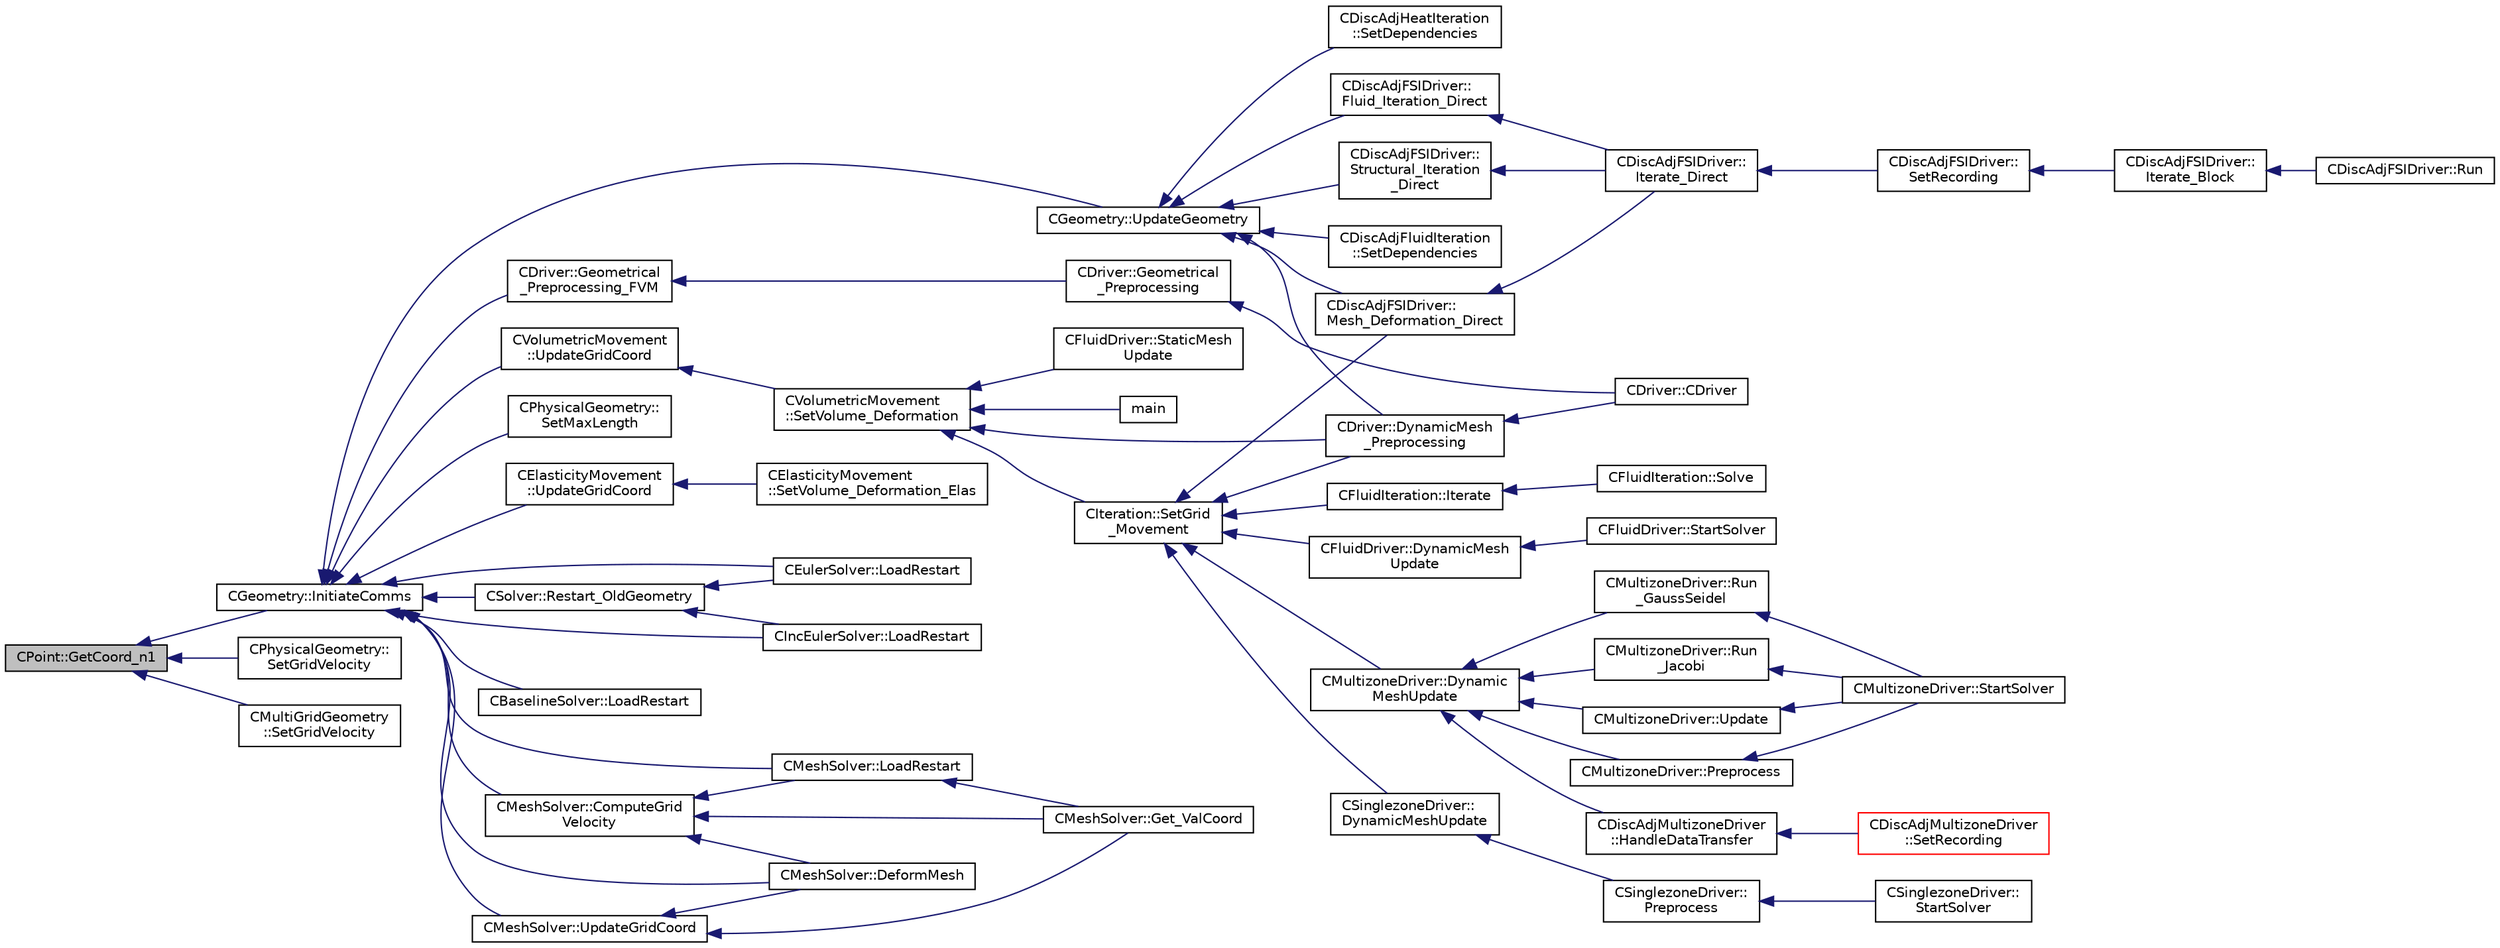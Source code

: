 digraph "CPoint::GetCoord_n1"
{
  edge [fontname="Helvetica",fontsize="10",labelfontname="Helvetica",labelfontsize="10"];
  node [fontname="Helvetica",fontsize="10",shape=record];
  rankdir="LR";
  Node520 [label="CPoint::GetCoord_n1",height=0.2,width=0.4,color="black", fillcolor="grey75", style="filled", fontcolor="black"];
  Node520 -> Node521 [dir="back",color="midnightblue",fontsize="10",style="solid",fontname="Helvetica"];
  Node521 [label="CGeometry::InitiateComms",height=0.2,width=0.4,color="black", fillcolor="white", style="filled",URL="$class_c_geometry.html#aade184b0616ad6d83a721f1b17473df3",tooltip="Routine to load a geometric quantity into the data structures for MPI point-to-point communication an..."];
  Node521 -> Node522 [dir="back",color="midnightblue",fontsize="10",style="solid",fontname="Helvetica"];
  Node522 [label="CGeometry::UpdateGeometry",height=0.2,width=0.4,color="black", fillcolor="white", style="filled",URL="$class_c_geometry.html#a19a4ef04ee51e37dc80cebf429e71a55",tooltip="Update the multi-grid structure and the wall-distance. "];
  Node522 -> Node523 [dir="back",color="midnightblue",fontsize="10",style="solid",fontname="Helvetica"];
  Node523 [label="CDriver::DynamicMesh\l_Preprocessing",height=0.2,width=0.4,color="black", fillcolor="white", style="filled",URL="$class_c_driver.html#af585d91d9c08dbddcc2b3e67dd5f5af9",tooltip="GridMovement_Preprocessing. "];
  Node523 -> Node524 [dir="back",color="midnightblue",fontsize="10",style="solid",fontname="Helvetica"];
  Node524 [label="CDriver::CDriver",height=0.2,width=0.4,color="black", fillcolor="white", style="filled",URL="$class_c_driver.html#a3fca4a013a6efa9bbb38fe78a86b5f3d",tooltip="Constructor of the class. "];
  Node522 -> Node525 [dir="back",color="midnightblue",fontsize="10",style="solid",fontname="Helvetica"];
  Node525 [label="CDiscAdjFSIDriver::\lFluid_Iteration_Direct",height=0.2,width=0.4,color="black", fillcolor="white", style="filled",URL="$class_c_disc_adj_f_s_i_driver.html#aade7f9d8b7f7f1ddccfdc62d3b1fdaa8",tooltip="Run a direct flow iteration. "];
  Node525 -> Node526 [dir="back",color="midnightblue",fontsize="10",style="solid",fontname="Helvetica"];
  Node526 [label="CDiscAdjFSIDriver::\lIterate_Direct",height=0.2,width=0.4,color="black", fillcolor="white", style="filled",URL="$class_c_disc_adj_f_s_i_driver.html#acd9e7f14d860522e48ba2b6db34efd49",tooltip="Iterate the direct solver for recording. "];
  Node526 -> Node527 [dir="back",color="midnightblue",fontsize="10",style="solid",fontname="Helvetica"];
  Node527 [label="CDiscAdjFSIDriver::\lSetRecording",height=0.2,width=0.4,color="black", fillcolor="white", style="filled",URL="$class_c_disc_adj_f_s_i_driver.html#ab07394a77802e469a321ccd1b10cb988",tooltip="Set the recording for a Discrete Adjoint iteration for the FSI problem. "];
  Node527 -> Node528 [dir="back",color="midnightblue",fontsize="10",style="solid",fontname="Helvetica"];
  Node528 [label="CDiscAdjFSIDriver::\lIterate_Block",height=0.2,width=0.4,color="black", fillcolor="white", style="filled",URL="$class_c_disc_adj_f_s_i_driver.html#a84949f139fa795b7d34d6ff77e82eb5c",tooltip="Iterate a certain block for adjoint FSI - may be the whole set of variables or independent and subite..."];
  Node528 -> Node529 [dir="back",color="midnightblue",fontsize="10",style="solid",fontname="Helvetica"];
  Node529 [label="CDiscAdjFSIDriver::Run",height=0.2,width=0.4,color="black", fillcolor="white", style="filled",URL="$class_c_disc_adj_f_s_i_driver.html#a2e965d6e9c4dcfc296077cae225cab21",tooltip="Run a Discrete Adjoint iteration for the FSI problem. "];
  Node522 -> Node530 [dir="back",color="midnightblue",fontsize="10",style="solid",fontname="Helvetica"];
  Node530 [label="CDiscAdjFSIDriver::\lStructural_Iteration\l_Direct",height=0.2,width=0.4,color="black", fillcolor="white", style="filled",URL="$class_c_disc_adj_f_s_i_driver.html#aef8192d6dd5451f1e496e9847c2c5c65",tooltip="Run a direct structural iteration. "];
  Node530 -> Node526 [dir="back",color="midnightblue",fontsize="10",style="solid",fontname="Helvetica"];
  Node522 -> Node531 [dir="back",color="midnightblue",fontsize="10",style="solid",fontname="Helvetica"];
  Node531 [label="CDiscAdjFSIDriver::\lMesh_Deformation_Direct",height=0.2,width=0.4,color="black", fillcolor="white", style="filled",URL="$class_c_disc_adj_f_s_i_driver.html#ad683500d6b3773af342165b1b18f5c59",tooltip="Run a direct mesh deformation. "];
  Node531 -> Node526 [dir="back",color="midnightblue",fontsize="10",style="solid",fontname="Helvetica"];
  Node522 -> Node532 [dir="back",color="midnightblue",fontsize="10",style="solid",fontname="Helvetica"];
  Node532 [label="CDiscAdjFluidIteration\l::SetDependencies",height=0.2,width=0.4,color="black", fillcolor="white", style="filled",URL="$class_c_disc_adj_fluid_iteration.html#aad302b77466b001d380ca8766ba8d85c",tooltip="Compute necessary variables that depend on the conservative variables or the mesh node positions (e..."];
  Node522 -> Node533 [dir="back",color="midnightblue",fontsize="10",style="solid",fontname="Helvetica"];
  Node533 [label="CDiscAdjHeatIteration\l::SetDependencies",height=0.2,width=0.4,color="black", fillcolor="white", style="filled",URL="$class_c_disc_adj_heat_iteration.html#a8098b35364d0a2a7b1fa31850714e359",tooltip="Compute necessary variables that depend on the conservative variables or the mesh node positions (e..."];
  Node521 -> Node534 [dir="back",color="midnightblue",fontsize="10",style="solid",fontname="Helvetica"];
  Node534 [label="CPhysicalGeometry::\lSetMaxLength",height=0.2,width=0.4,color="black", fillcolor="white", style="filled",URL="$class_c_physical_geometry.html#a2b4568d0c08c7035c9ad4b07c4561b2c",tooltip="Set the maximum cell-center to cell-center distance for CVs. "];
  Node521 -> Node535 [dir="back",color="midnightblue",fontsize="10",style="solid",fontname="Helvetica"];
  Node535 [label="CVolumetricMovement\l::UpdateGridCoord",height=0.2,width=0.4,color="black", fillcolor="white", style="filled",URL="$class_c_volumetric_movement.html#aad474762b9f95bb5c867fe33fdb4efba",tooltip="Update the value of the coordinates after the grid movement. "];
  Node535 -> Node536 [dir="back",color="midnightblue",fontsize="10",style="solid",fontname="Helvetica"];
  Node536 [label="CVolumetricMovement\l::SetVolume_Deformation",height=0.2,width=0.4,color="black", fillcolor="white", style="filled",URL="$class_c_volumetric_movement.html#a9120967db0448fb16cb3ddf14ce6b533",tooltip="Grid deformation using the spring analogy method. "];
  Node536 -> Node523 [dir="back",color="midnightblue",fontsize="10",style="solid",fontname="Helvetica"];
  Node536 -> Node537 [dir="back",color="midnightblue",fontsize="10",style="solid",fontname="Helvetica"];
  Node537 [label="CIteration::SetGrid\l_Movement",height=0.2,width=0.4,color="black", fillcolor="white", style="filled",URL="$class_c_iteration.html#a7b36785762f6b0c214569b185b858b6c",tooltip="Updates the positions and grid velocities for dynamic meshes between physical time steps..."];
  Node537 -> Node523 [dir="back",color="midnightblue",fontsize="10",style="solid",fontname="Helvetica"];
  Node537 -> Node538 [dir="back",color="midnightblue",fontsize="10",style="solid",fontname="Helvetica"];
  Node538 [label="CFluidDriver::DynamicMesh\lUpdate",height=0.2,width=0.4,color="black", fillcolor="white", style="filled",URL="$class_c_fluid_driver.html#a4eee67049f34a1875a42afa470e9f828",tooltip="Perform a dynamic mesh deformation, included grid velocity computation and the update of the multigri..."];
  Node538 -> Node539 [dir="back",color="midnightblue",fontsize="10",style="solid",fontname="Helvetica"];
  Node539 [label="CFluidDriver::StartSolver",height=0.2,width=0.4,color="black", fillcolor="white", style="filled",URL="$class_c_fluid_driver.html#a1c122d5a4b5f562f69a84aef2b8bd6d5",tooltip="Launch the computation for all zones and all physics. "];
  Node537 -> Node531 [dir="back",color="midnightblue",fontsize="10",style="solid",fontname="Helvetica"];
  Node537 -> Node540 [dir="back",color="midnightblue",fontsize="10",style="solid",fontname="Helvetica"];
  Node540 [label="CMultizoneDriver::Dynamic\lMeshUpdate",height=0.2,width=0.4,color="black", fillcolor="white", style="filled",URL="$class_c_multizone_driver.html#ad28a95a48e9750237a5e2b1bf2c4aac9",tooltip="Perform a dynamic mesh deformation, included grid velocity computation and the update of the multigri..."];
  Node540 -> Node541 [dir="back",color="midnightblue",fontsize="10",style="solid",fontname="Helvetica"];
  Node541 [label="CDiscAdjMultizoneDriver\l::HandleDataTransfer",height=0.2,width=0.4,color="black", fillcolor="white", style="filled",URL="$class_c_disc_adj_multizone_driver.html#ab33de05a7a1f77dcf60014a4a35dd4f1",tooltip="Transfer data between zones and update grids when required. "];
  Node541 -> Node542 [dir="back",color="midnightblue",fontsize="10",style="solid",fontname="Helvetica"];
  Node542 [label="CDiscAdjMultizoneDriver\l::SetRecording",height=0.2,width=0.4,color="red", fillcolor="white", style="filled",URL="$class_c_disc_adj_multizone_driver.html#a441f8669a04147aacab7df463e1dd021",tooltip="Record one iteration of the primal problem within each zone. "];
  Node540 -> Node546 [dir="back",color="midnightblue",fontsize="10",style="solid",fontname="Helvetica"];
  Node546 [label="CMultizoneDriver::Preprocess",height=0.2,width=0.4,color="black", fillcolor="white", style="filled",URL="$class_c_multizone_driver.html#a29c97f0dff69501feb7d5f8fe2670088",tooltip="Preprocess the multizone iteration. "];
  Node546 -> Node547 [dir="back",color="midnightblue",fontsize="10",style="solid",fontname="Helvetica"];
  Node547 [label="CMultizoneDriver::StartSolver",height=0.2,width=0.4,color="black", fillcolor="white", style="filled",URL="$class_c_multizone_driver.html#a03cfc000c383ef0d86d34e1c6aef5ff3",tooltip="[Overload] Launch the computation for multizone problems. "];
  Node540 -> Node548 [dir="back",color="midnightblue",fontsize="10",style="solid",fontname="Helvetica"];
  Node548 [label="CMultizoneDriver::Run\l_GaussSeidel",height=0.2,width=0.4,color="black", fillcolor="white", style="filled",URL="$class_c_multizone_driver.html#a8036223cdbe0c0d4552f17f6bad9189b",tooltip="Run a Block Gauss-Seidel iteration in all physical zones. "];
  Node548 -> Node547 [dir="back",color="midnightblue",fontsize="10",style="solid",fontname="Helvetica"];
  Node540 -> Node549 [dir="back",color="midnightblue",fontsize="10",style="solid",fontname="Helvetica"];
  Node549 [label="CMultizoneDriver::Run\l_Jacobi",height=0.2,width=0.4,color="black", fillcolor="white", style="filled",URL="$class_c_multizone_driver.html#a1bf2824daac5a10e8fb7387676eee338",tooltip="Run a Block-Jacobi iteration in all physical zones. "];
  Node549 -> Node547 [dir="back",color="midnightblue",fontsize="10",style="solid",fontname="Helvetica"];
  Node540 -> Node550 [dir="back",color="midnightblue",fontsize="10",style="solid",fontname="Helvetica"];
  Node550 [label="CMultizoneDriver::Update",height=0.2,width=0.4,color="black", fillcolor="white", style="filled",URL="$class_c_multizone_driver.html#ac5d960382730c14b035965906cf02cb6",tooltip="Update the dual-time solution within multiple zones. "];
  Node550 -> Node547 [dir="back",color="midnightblue",fontsize="10",style="solid",fontname="Helvetica"];
  Node537 -> Node551 [dir="back",color="midnightblue",fontsize="10",style="solid",fontname="Helvetica"];
  Node551 [label="CSinglezoneDriver::\lDynamicMeshUpdate",height=0.2,width=0.4,color="black", fillcolor="white", style="filled",URL="$class_c_singlezone_driver.html#a8cf4c7786b495d459818b656a7f6a357",tooltip="Perform a dynamic mesh deformation, included grid velocity computation and the update of the multigri..."];
  Node551 -> Node552 [dir="back",color="midnightblue",fontsize="10",style="solid",fontname="Helvetica"];
  Node552 [label="CSinglezoneDriver::\lPreprocess",height=0.2,width=0.4,color="black", fillcolor="white", style="filled",URL="$class_c_singlezone_driver.html#adc6587c2d0cd656a4fbdebaf611fbbc8",tooltip="Preprocess the single-zone iteration. "];
  Node552 -> Node553 [dir="back",color="midnightblue",fontsize="10",style="solid",fontname="Helvetica"];
  Node553 [label="CSinglezoneDriver::\lStartSolver",height=0.2,width=0.4,color="black", fillcolor="white", style="filled",URL="$class_c_singlezone_driver.html#a6eb4215f7ee740a6d5edb798110ce44a",tooltip="[Overload] Launch the computation for single-zone problems. "];
  Node537 -> Node554 [dir="back",color="midnightblue",fontsize="10",style="solid",fontname="Helvetica"];
  Node554 [label="CFluidIteration::Iterate",height=0.2,width=0.4,color="black", fillcolor="white", style="filled",URL="$class_c_fluid_iteration.html#ab1379b4cba3d8c893395123fb6030986",tooltip="Perform a single iteration of the fluid system. "];
  Node554 -> Node555 [dir="back",color="midnightblue",fontsize="10",style="solid",fontname="Helvetica"];
  Node555 [label="CFluidIteration::Solve",height=0.2,width=0.4,color="black", fillcolor="white", style="filled",URL="$class_c_fluid_iteration.html#ae22cd342c9c9d2ea5ac3f5103394ff80",tooltip="Iterate the fluid system for a number of Inner_Iter iterations. "];
  Node536 -> Node556 [dir="back",color="midnightblue",fontsize="10",style="solid",fontname="Helvetica"];
  Node556 [label="CFluidDriver::StaticMesh\lUpdate",height=0.2,width=0.4,color="black", fillcolor="white", style="filled",URL="$class_c_fluid_driver.html#a6771333285f189b2f979478dee64d897",tooltip="Perform a static mesh deformation, without considering grid velocity (multiple zone). "];
  Node536 -> Node557 [dir="back",color="midnightblue",fontsize="10",style="solid",fontname="Helvetica"];
  Node557 [label="main",height=0.2,width=0.4,color="black", fillcolor="white", style="filled",URL="$_s_u2___d_e_f_8cpp.html#a0ddf1224851353fc92bfbff6f499fa97"];
  Node521 -> Node558 [dir="back",color="midnightblue",fontsize="10",style="solid",fontname="Helvetica"];
  Node558 [label="CElasticityMovement\l::UpdateGridCoord",height=0.2,width=0.4,color="black", fillcolor="white", style="filled",URL="$class_c_elasticity_movement.html#ae7d22e0f0d88bdc3be317d46f90c52d7",tooltip="Update the value of the coordinates after the grid movement. "];
  Node558 -> Node559 [dir="back",color="midnightblue",fontsize="10",style="solid",fontname="Helvetica"];
  Node559 [label="CElasticityMovement\l::SetVolume_Deformation_Elas",height=0.2,width=0.4,color="black", fillcolor="white", style="filled",URL="$class_c_elasticity_movement.html#a214b75ab52f6238cf321ec5834289b8e",tooltip="Grid deformation using the linear elasticity equations. "];
  Node521 -> Node560 [dir="back",color="midnightblue",fontsize="10",style="solid",fontname="Helvetica"];
  Node560 [label="CDriver::Geometrical\l_Preprocessing_FVM",height=0.2,width=0.4,color="black", fillcolor="white", style="filled",URL="$class_c_driver.html#a2007d2233a2d935a90140499ec4822a4",tooltip="Geometrical_Preprocessing_FVM. "];
  Node560 -> Node561 [dir="back",color="midnightblue",fontsize="10",style="solid",fontname="Helvetica"];
  Node561 [label="CDriver::Geometrical\l_Preprocessing",height=0.2,width=0.4,color="black", fillcolor="white", style="filled",URL="$class_c_driver.html#ad3d55fa299acdb779a7772bcee249004",tooltip="Construction of the edge-based data structure and the multigrid structure. "];
  Node561 -> Node524 [dir="back",color="midnightblue",fontsize="10",style="solid",fontname="Helvetica"];
  Node521 -> Node562 [dir="back",color="midnightblue",fontsize="10",style="solid",fontname="Helvetica"];
  Node562 [label="CEulerSolver::LoadRestart",height=0.2,width=0.4,color="black", fillcolor="white", style="filled",URL="$class_c_euler_solver.html#a463d0854ec9cfb4a277794df9329ebae",tooltip="Load a solution from a restart file. "];
  Node521 -> Node563 [dir="back",color="midnightblue",fontsize="10",style="solid",fontname="Helvetica"];
  Node563 [label="CIncEulerSolver::LoadRestart",height=0.2,width=0.4,color="black", fillcolor="white", style="filled",URL="$class_c_inc_euler_solver.html#aa4c572590c60bbc0f3db269eb55ea12f",tooltip="Load a solution from a restart file. "];
  Node521 -> Node564 [dir="back",color="midnightblue",fontsize="10",style="solid",fontname="Helvetica"];
  Node564 [label="CSolver::Restart_OldGeometry",height=0.2,width=0.4,color="black", fillcolor="white", style="filled",URL="$class_c_solver.html#a5a2c57500290322ac02752f98fa1f163",tooltip="Load the geometries at the previous time states n and nM1. "];
  Node564 -> Node562 [dir="back",color="midnightblue",fontsize="10",style="solid",fontname="Helvetica"];
  Node564 -> Node563 [dir="back",color="midnightblue",fontsize="10",style="solid",fontname="Helvetica"];
  Node521 -> Node565 [dir="back",color="midnightblue",fontsize="10",style="solid",fontname="Helvetica"];
  Node565 [label="CBaselineSolver::LoadRestart",height=0.2,width=0.4,color="black", fillcolor="white", style="filled",URL="$class_c_baseline_solver.html#acb5f7a5211dcf8ba4337e9b251024553",tooltip="Load a solution from a restart file. "];
  Node521 -> Node566 [dir="back",color="midnightblue",fontsize="10",style="solid",fontname="Helvetica"];
  Node566 [label="CMeshSolver::DeformMesh",height=0.2,width=0.4,color="black", fillcolor="white", style="filled",URL="$class_c_mesh_solver.html#a9f95488da182ba844e5ea3cd0d613399",tooltip="Grid deformation using the linear elasticity equations. "];
  Node521 -> Node567 [dir="back",color="midnightblue",fontsize="10",style="solid",fontname="Helvetica"];
  Node567 [label="CMeshSolver::UpdateGridCoord",height=0.2,width=0.4,color="black", fillcolor="white", style="filled",URL="$class_c_mesh_solver.html#a2bec69d4296fc697955ebfff9d899971",tooltip="Update the value of the coordinates after the grid movement. "];
  Node567 -> Node568 [dir="back",color="midnightblue",fontsize="10",style="solid",fontname="Helvetica"];
  Node568 [label="CMeshSolver::Get_ValCoord",height=0.2,width=0.4,color="black", fillcolor="white", style="filled",URL="$class_c_mesh_solver.html#a91bd5c2365d1a619c804311e0d5550cb",tooltip="Get the value of the reference coordinate to set on the element structure. "];
  Node567 -> Node566 [dir="back",color="midnightblue",fontsize="10",style="solid",fontname="Helvetica"];
  Node521 -> Node569 [dir="back",color="midnightblue",fontsize="10",style="solid",fontname="Helvetica"];
  Node569 [label="CMeshSolver::ComputeGrid\lVelocity",height=0.2,width=0.4,color="black", fillcolor="white", style="filled",URL="$class_c_mesh_solver.html#af8ed30c05a9adae36d8b41a88a53a448",tooltip="Compute the grid velocity form the displacements of the mesh. "];
  Node569 -> Node568 [dir="back",color="midnightblue",fontsize="10",style="solid",fontname="Helvetica"];
  Node569 -> Node566 [dir="back",color="midnightblue",fontsize="10",style="solid",fontname="Helvetica"];
  Node569 -> Node570 [dir="back",color="midnightblue",fontsize="10",style="solid",fontname="Helvetica"];
  Node570 [label="CMeshSolver::LoadRestart",height=0.2,width=0.4,color="black", fillcolor="white", style="filled",URL="$class_c_mesh_solver.html#a158c64de91317d7570e7192493fe0a19",tooltip="Load a solution from a restart file. "];
  Node570 -> Node568 [dir="back",color="midnightblue",fontsize="10",style="solid",fontname="Helvetica"];
  Node521 -> Node570 [dir="back",color="midnightblue",fontsize="10",style="solid",fontname="Helvetica"];
  Node520 -> Node571 [dir="back",color="midnightblue",fontsize="10",style="solid",fontname="Helvetica"];
  Node571 [label="CPhysicalGeometry::\lSetGridVelocity",height=0.2,width=0.4,color="black", fillcolor="white", style="filled",URL="$class_c_physical_geometry.html#a772df4857a07f97facb5426af3c18b36",tooltip="Set the grid velocity via finite differencing at each node. "];
  Node520 -> Node572 [dir="back",color="midnightblue",fontsize="10",style="solid",fontname="Helvetica"];
  Node572 [label="CMultiGridGeometry\l::SetGridVelocity",height=0.2,width=0.4,color="black", fillcolor="white", style="filled",URL="$class_c_multi_grid_geometry.html#a0f6d103a977bdae413532248c9f799a4",tooltip="Set the grid velocity at each node in the coarse mesh level. "];
}
